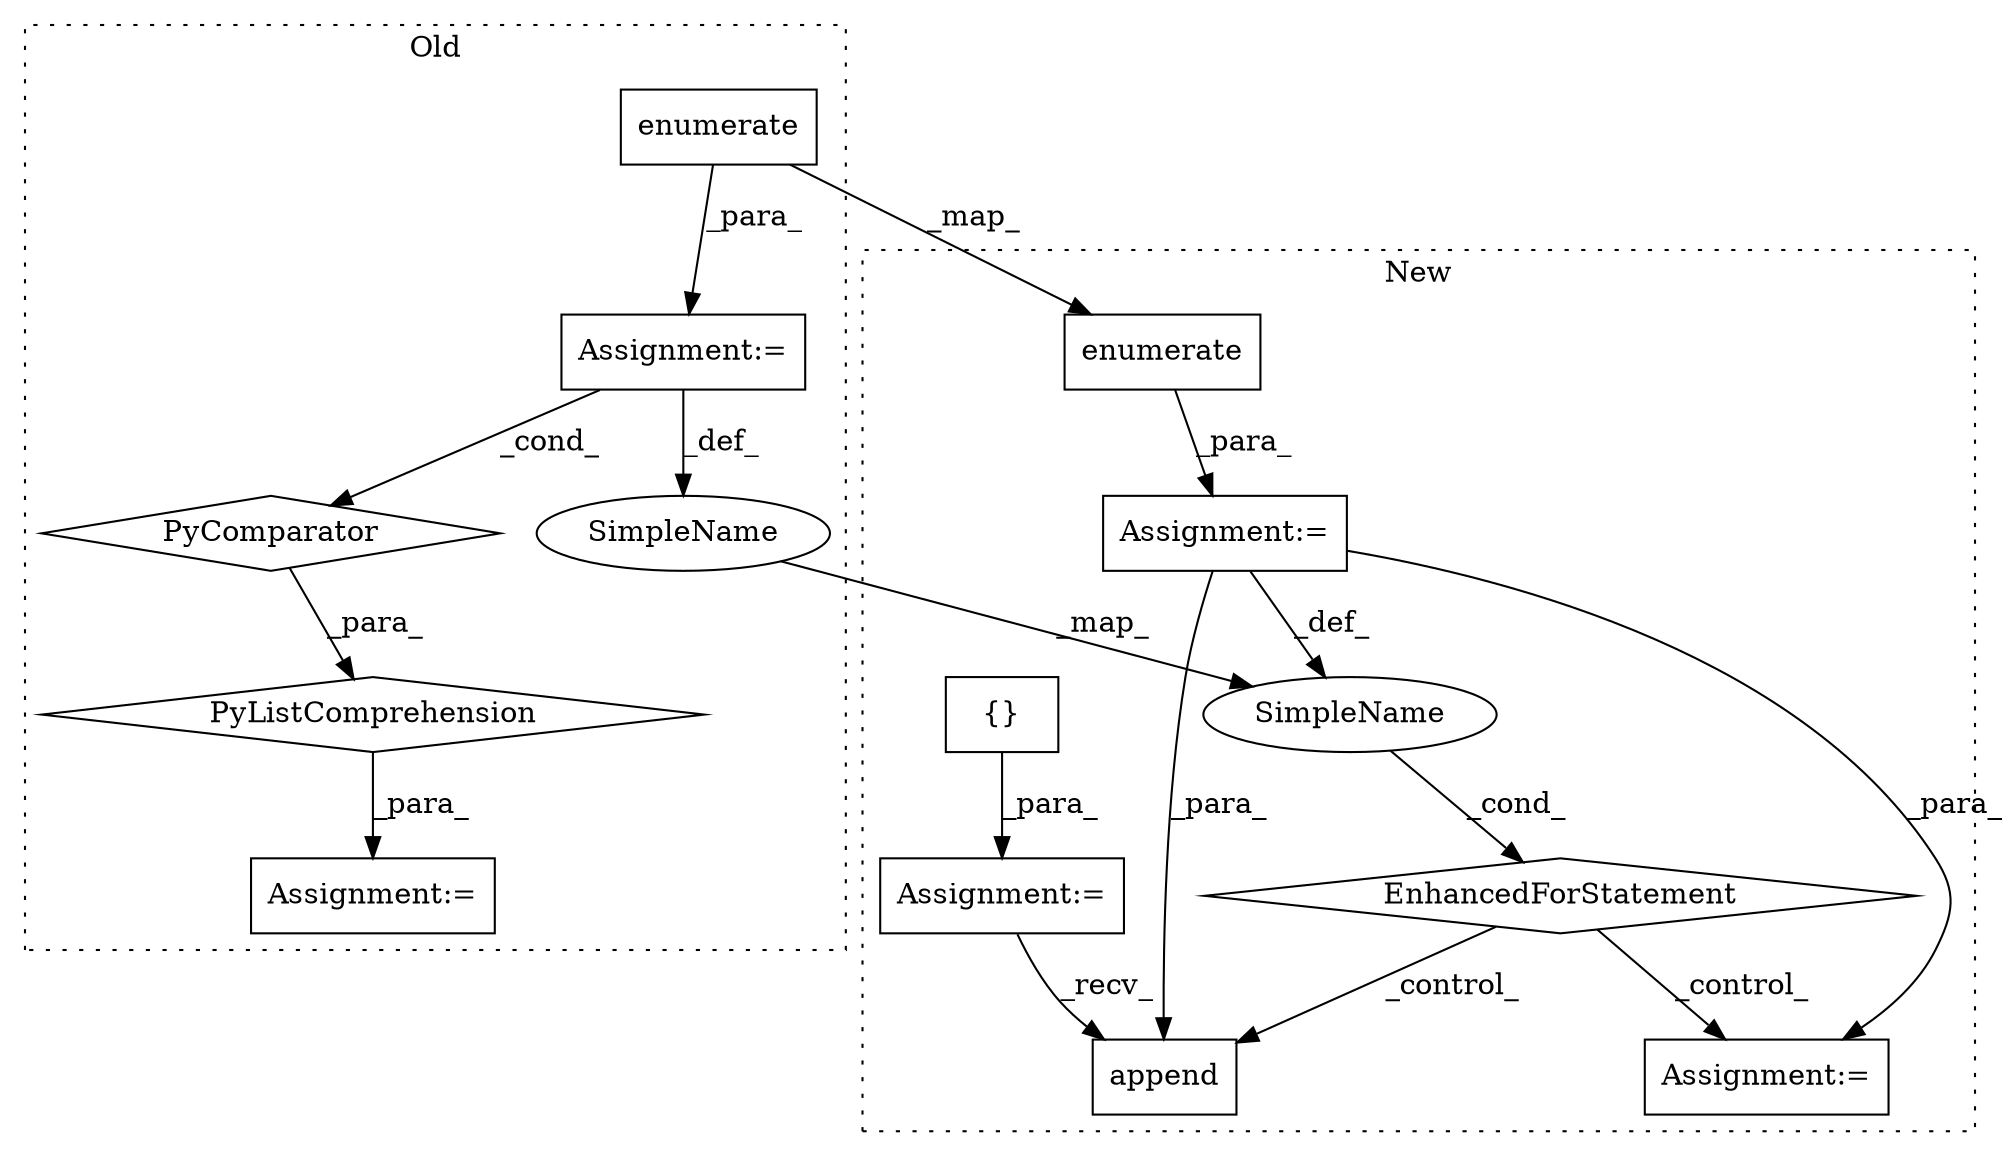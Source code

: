 digraph G {
subgraph cluster0 {
1 [label="enumerate" a="32" s="19057,19068" l="10,1" shape="box"];
4 [label="Assignment:=" a="7" s="19050" l="28" shape="box"];
6 [label="PyComparator" a="113" s="19050" l="28" shape="diamond"];
7 [label="PyListComprehension" a="109" s="18950" l="136" shape="diamond"];
8 [label="Assignment:=" a="7" s="18920" l="1" shape="box"];
14 [label="SimpleName" a="42" s="19053" l="1" shape="ellipse"];
label = "Old";
style="dotted";
}
subgraph cluster1 {
2 [label="enumerate" a="32" s="19408,19419" l="10,1" shape="box"];
3 [label="Assignment:=" a="7" s="19337,19420" l="63,2" shape="box"];
5 [label="EnhancedForStatement" a="70" s="19337,19420" l="63,2" shape="diamond"];
9 [label="append" a="32" s="19759,19799" l="7,1" shape="box"];
10 [label="Assignment:=" a="7" s="19319" l="1" shape="box"];
11 [label="{}" a="4" s="19329" l="2" shape="box"];
12 [label="Assignment:=" a="7" s="19459" l="1" shape="box"];
13 [label="SimpleName" a="42" s="19404" l="1" shape="ellipse"];
label = "New";
style="dotted";
}
1 -> 2 [label="_map_"];
1 -> 4 [label="_para_"];
2 -> 3 [label="_para_"];
3 -> 9 [label="_para_"];
3 -> 13 [label="_def_"];
3 -> 12 [label="_para_"];
4 -> 6 [label="_cond_"];
4 -> 14 [label="_def_"];
5 -> 9 [label="_control_"];
5 -> 12 [label="_control_"];
6 -> 7 [label="_para_"];
7 -> 8 [label="_para_"];
10 -> 9 [label="_recv_"];
11 -> 10 [label="_para_"];
13 -> 5 [label="_cond_"];
14 -> 13 [label="_map_"];
}